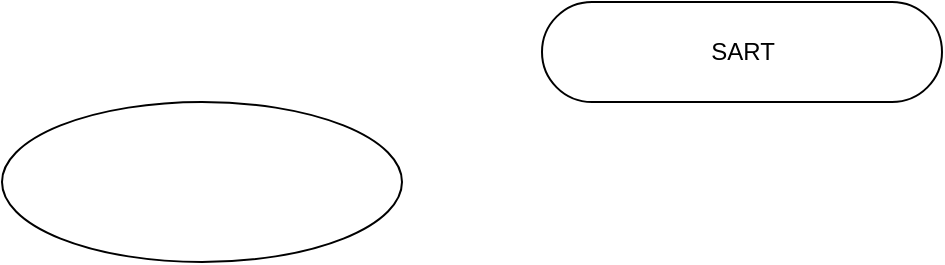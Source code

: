 <mxfile version="14.9.8" type="github">
  <diagram id="gmLFPseF1WjXxY96tJIX" name="Page-1">
    <mxGraphModel dx="1038" dy="547" grid="1" gridSize="10" guides="1" tooltips="1" connect="1" arrows="1" fold="1" page="1" pageScale="1" pageWidth="1654" pageHeight="1169" math="0" shadow="0">
      <root>
        <mxCell id="0" />
        <mxCell id="1" parent="0" />
        <mxCell id="zsRRdfZjk0Dsm9g0y4IN-3" value="SART" style="html=1;dashed=0;whitespace=wrap;shape=mxgraph.dfd.start" parent="1" vertex="1">
          <mxGeometry x="740" y="40" width="200" height="50" as="geometry" />
        </mxCell>
        <mxCell id="QKt1bh4NS38TN98ipoRj-1" value="" style="ellipse;whiteSpace=wrap;html=1;" vertex="1" parent="1">
          <mxGeometry x="470" y="90" width="200" height="80" as="geometry" />
        </mxCell>
      </root>
    </mxGraphModel>
  </diagram>
</mxfile>
